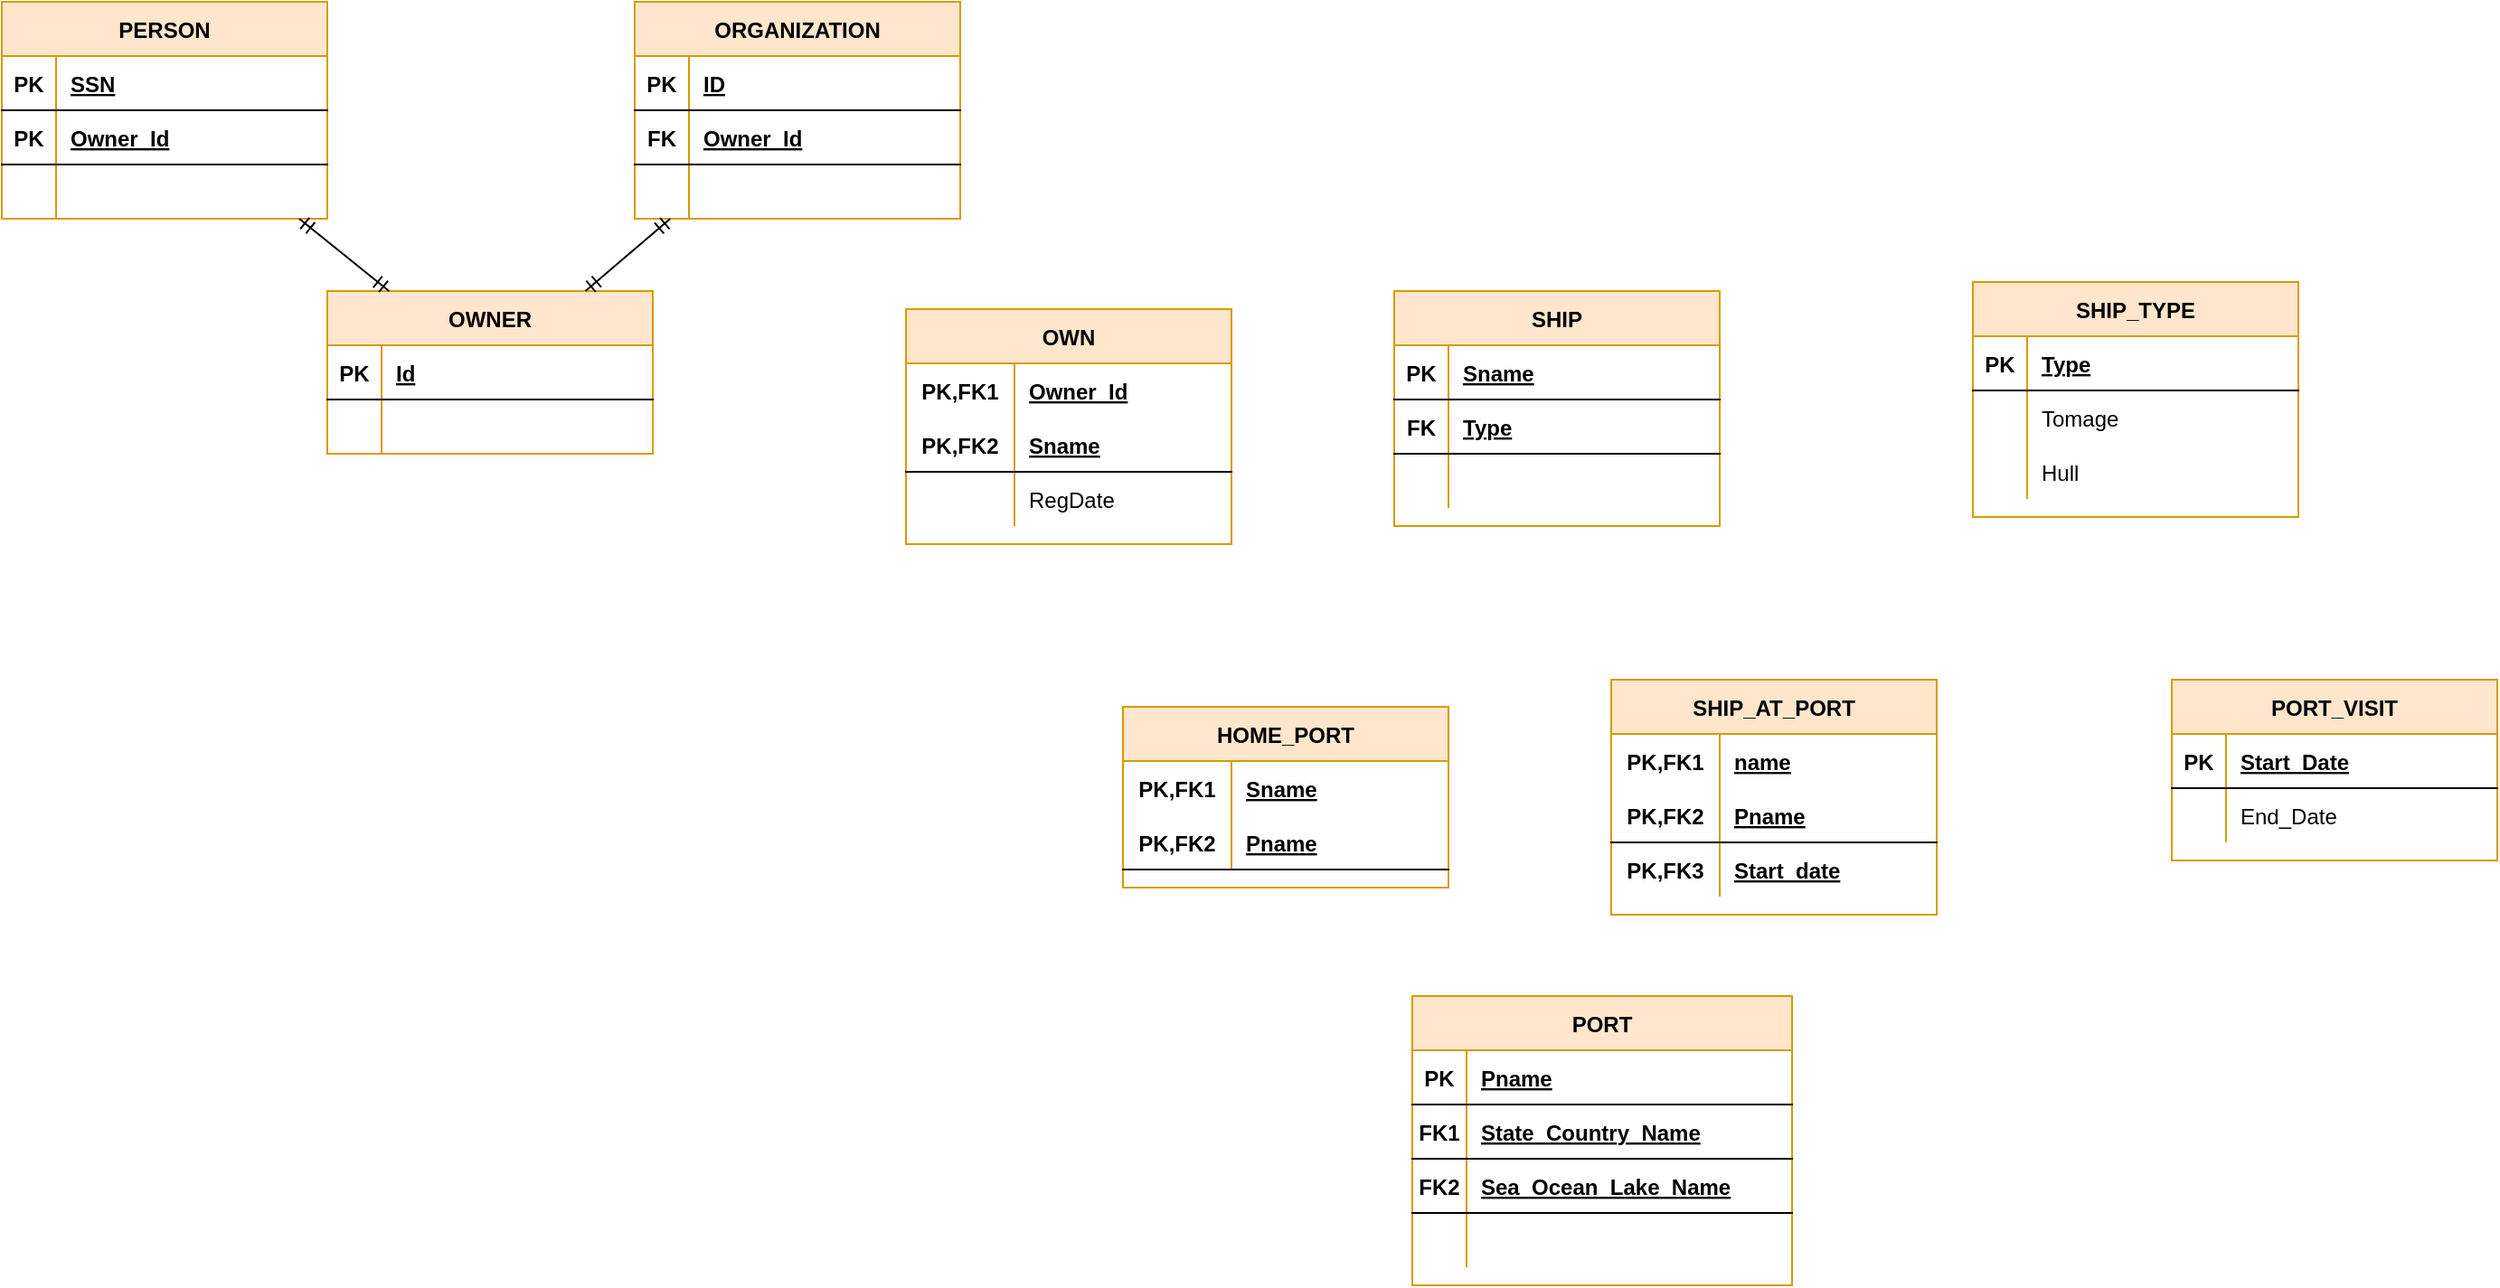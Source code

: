 <mxfile version="13.8.2" type="github">
  <diagram id="R2lEEEUBdFMjLlhIrx00" name="Page-1">
    <mxGraphModel dx="1786" dy="584" grid="1" gridSize="10" guides="1" tooltips="1" connect="1" arrows="1" fold="1" page="1" pageScale="1" pageWidth="850" pageHeight="1100" math="0" shadow="0" extFonts="Permanent Marker^https://fonts.googleapis.com/css?family=Permanent+Marker">
      <root>
        <mxCell id="0" />
        <mxCell id="1" parent="0" />
        <mxCell id="MjoWdNouSPrOJlJ7hSLv-1" value="PERSON" style="shape=table;startSize=30;container=1;collapsible=1;childLayout=tableLayout;fixedRows=1;rowLines=0;fontStyle=1;align=center;resizeLast=1;fillColor=#ffe6cc;strokeColor=#d79b00;" vertex="1" parent="1">
          <mxGeometry x="-130" y="80" width="180" height="120" as="geometry" />
        </mxCell>
        <mxCell id="MjoWdNouSPrOJlJ7hSLv-2" value="" style="shape=partialRectangle;collapsible=0;dropTarget=0;pointerEvents=0;fillColor=none;top=0;left=0;bottom=1;right=0;points=[[0,0.5],[1,0.5]];portConstraint=eastwest;" vertex="1" parent="MjoWdNouSPrOJlJ7hSLv-1">
          <mxGeometry y="30" width="180" height="30" as="geometry" />
        </mxCell>
        <mxCell id="MjoWdNouSPrOJlJ7hSLv-3" value="PK" style="shape=partialRectangle;connectable=0;fillColor=none;top=0;left=0;bottom=0;right=0;fontStyle=1;overflow=hidden;" vertex="1" parent="MjoWdNouSPrOJlJ7hSLv-2">
          <mxGeometry width="30" height="30" as="geometry" />
        </mxCell>
        <mxCell id="MjoWdNouSPrOJlJ7hSLv-4" value="SSN" style="shape=partialRectangle;connectable=0;fillColor=none;top=0;left=0;bottom=0;right=0;align=left;spacingLeft=6;fontStyle=5;overflow=hidden;" vertex="1" parent="MjoWdNouSPrOJlJ7hSLv-2">
          <mxGeometry x="30" width="150" height="30" as="geometry" />
        </mxCell>
        <mxCell id="MjoWdNouSPrOJlJ7hSLv-60" value="" style="shape=partialRectangle;collapsible=0;dropTarget=0;pointerEvents=0;fillColor=none;top=0;left=0;bottom=1;right=0;points=[[0,0.5],[1,0.5]];portConstraint=eastwest;" vertex="1" parent="MjoWdNouSPrOJlJ7hSLv-1">
          <mxGeometry y="60" width="180" height="30" as="geometry" />
        </mxCell>
        <mxCell id="MjoWdNouSPrOJlJ7hSLv-61" value="PK" style="shape=partialRectangle;connectable=0;fillColor=none;top=0;left=0;bottom=0;right=0;fontStyle=1;overflow=hidden;" vertex="1" parent="MjoWdNouSPrOJlJ7hSLv-60">
          <mxGeometry width="30" height="30" as="geometry" />
        </mxCell>
        <mxCell id="MjoWdNouSPrOJlJ7hSLv-62" value="Owner_Id" style="shape=partialRectangle;connectable=0;fillColor=none;top=0;left=0;bottom=0;right=0;align=left;spacingLeft=6;fontStyle=5;overflow=hidden;" vertex="1" parent="MjoWdNouSPrOJlJ7hSLv-60">
          <mxGeometry x="30" width="150" height="30" as="geometry" />
        </mxCell>
        <mxCell id="MjoWdNouSPrOJlJ7hSLv-5" value="" style="shape=partialRectangle;collapsible=0;dropTarget=0;pointerEvents=0;fillColor=none;top=0;left=0;bottom=0;right=0;points=[[0,0.5],[1,0.5]];portConstraint=eastwest;" vertex="1" parent="MjoWdNouSPrOJlJ7hSLv-1">
          <mxGeometry y="90" width="180" height="30" as="geometry" />
        </mxCell>
        <mxCell id="MjoWdNouSPrOJlJ7hSLv-6" value="" style="shape=partialRectangle;connectable=0;fillColor=none;top=0;left=0;bottom=0;right=0;editable=1;overflow=hidden;" vertex="1" parent="MjoWdNouSPrOJlJ7hSLv-5">
          <mxGeometry width="30" height="30" as="geometry" />
        </mxCell>
        <mxCell id="MjoWdNouSPrOJlJ7hSLv-7" value="" style="shape=partialRectangle;connectable=0;fillColor=none;top=0;left=0;bottom=0;right=0;align=left;spacingLeft=6;overflow=hidden;" vertex="1" parent="MjoWdNouSPrOJlJ7hSLv-5">
          <mxGeometry x="30" width="150" height="30" as="geometry" />
        </mxCell>
        <mxCell id="MjoWdNouSPrOJlJ7hSLv-17" value="ORGANIZATION" style="shape=table;startSize=30;container=1;collapsible=1;childLayout=tableLayout;fixedRows=1;rowLines=0;fontStyle=1;align=center;resizeLast=1;fillColor=#ffe6cc;strokeColor=#d79b00;" vertex="1" parent="1">
          <mxGeometry x="220" y="80" width="180" height="120" as="geometry" />
        </mxCell>
        <mxCell id="MjoWdNouSPrOJlJ7hSLv-18" value="" style="shape=partialRectangle;collapsible=0;dropTarget=0;pointerEvents=0;fillColor=none;top=0;left=0;bottom=1;right=0;points=[[0,0.5],[1,0.5]];portConstraint=eastwest;" vertex="1" parent="MjoWdNouSPrOJlJ7hSLv-17">
          <mxGeometry y="30" width="180" height="30" as="geometry" />
        </mxCell>
        <mxCell id="MjoWdNouSPrOJlJ7hSLv-19" value="PK" style="shape=partialRectangle;connectable=0;fillColor=none;top=0;left=0;bottom=0;right=0;fontStyle=1;overflow=hidden;" vertex="1" parent="MjoWdNouSPrOJlJ7hSLv-18">
          <mxGeometry width="30" height="30" as="geometry" />
        </mxCell>
        <mxCell id="MjoWdNouSPrOJlJ7hSLv-20" value="ID" style="shape=partialRectangle;connectable=0;fillColor=none;top=0;left=0;bottom=0;right=0;align=left;spacingLeft=6;fontStyle=5;overflow=hidden;" vertex="1" parent="MjoWdNouSPrOJlJ7hSLv-18">
          <mxGeometry x="30" width="150" height="30" as="geometry" />
        </mxCell>
        <mxCell id="MjoWdNouSPrOJlJ7hSLv-63" value="" style="shape=partialRectangle;collapsible=0;dropTarget=0;pointerEvents=0;fillColor=none;top=0;left=0;bottom=1;right=0;points=[[0,0.5],[1,0.5]];portConstraint=eastwest;" vertex="1" parent="MjoWdNouSPrOJlJ7hSLv-17">
          <mxGeometry y="60" width="180" height="30" as="geometry" />
        </mxCell>
        <mxCell id="MjoWdNouSPrOJlJ7hSLv-64" value="FK" style="shape=partialRectangle;connectable=0;fillColor=none;top=0;left=0;bottom=0;right=0;fontStyle=1;overflow=hidden;" vertex="1" parent="MjoWdNouSPrOJlJ7hSLv-63">
          <mxGeometry width="30" height="30" as="geometry" />
        </mxCell>
        <mxCell id="MjoWdNouSPrOJlJ7hSLv-65" value="Owner_Id" style="shape=partialRectangle;connectable=0;fillColor=none;top=0;left=0;bottom=0;right=0;align=left;spacingLeft=6;fontStyle=5;overflow=hidden;" vertex="1" parent="MjoWdNouSPrOJlJ7hSLv-63">
          <mxGeometry x="30" width="150" height="30" as="geometry" />
        </mxCell>
        <mxCell id="MjoWdNouSPrOJlJ7hSLv-21" value="" style="shape=partialRectangle;collapsible=0;dropTarget=0;pointerEvents=0;fillColor=none;top=0;left=0;bottom=0;right=0;points=[[0,0.5],[1,0.5]];portConstraint=eastwest;" vertex="1" parent="MjoWdNouSPrOJlJ7hSLv-17">
          <mxGeometry y="90" width="180" height="30" as="geometry" />
        </mxCell>
        <mxCell id="MjoWdNouSPrOJlJ7hSLv-22" value="" style="shape=partialRectangle;connectable=0;fillColor=none;top=0;left=0;bottom=0;right=0;editable=1;overflow=hidden;" vertex="1" parent="MjoWdNouSPrOJlJ7hSLv-21">
          <mxGeometry width="30" height="30" as="geometry" />
        </mxCell>
        <mxCell id="MjoWdNouSPrOJlJ7hSLv-23" value="" style="shape=partialRectangle;connectable=0;fillColor=none;top=0;left=0;bottom=0;right=0;align=left;spacingLeft=6;overflow=hidden;" vertex="1" parent="MjoWdNouSPrOJlJ7hSLv-21">
          <mxGeometry x="30" width="150" height="30" as="geometry" />
        </mxCell>
        <mxCell id="MjoWdNouSPrOJlJ7hSLv-24" value="OWNER" style="shape=table;startSize=30;container=1;collapsible=1;childLayout=tableLayout;fixedRows=1;rowLines=0;fontStyle=1;align=center;resizeLast=1;fillColor=#ffe6cc;strokeColor=#d79b00;" vertex="1" parent="1">
          <mxGeometry x="50" y="240" width="180" height="90" as="geometry" />
        </mxCell>
        <mxCell id="MjoWdNouSPrOJlJ7hSLv-25" value="" style="shape=partialRectangle;collapsible=0;dropTarget=0;pointerEvents=0;fillColor=none;top=0;left=0;bottom=1;right=0;points=[[0,0.5],[1,0.5]];portConstraint=eastwest;" vertex="1" parent="MjoWdNouSPrOJlJ7hSLv-24">
          <mxGeometry y="30" width="180" height="30" as="geometry" />
        </mxCell>
        <mxCell id="MjoWdNouSPrOJlJ7hSLv-26" value="PK" style="shape=partialRectangle;connectable=0;fillColor=none;top=0;left=0;bottom=0;right=0;fontStyle=1;overflow=hidden;" vertex="1" parent="MjoWdNouSPrOJlJ7hSLv-25">
          <mxGeometry width="30" height="30" as="geometry" />
        </mxCell>
        <mxCell id="MjoWdNouSPrOJlJ7hSLv-27" value="Id" style="shape=partialRectangle;connectable=0;fillColor=none;top=0;left=0;bottom=0;right=0;align=left;spacingLeft=6;fontStyle=5;overflow=hidden;" vertex="1" parent="MjoWdNouSPrOJlJ7hSLv-25">
          <mxGeometry x="30" width="150" height="30" as="geometry" />
        </mxCell>
        <mxCell id="MjoWdNouSPrOJlJ7hSLv-28" value="" style="shape=partialRectangle;collapsible=0;dropTarget=0;pointerEvents=0;fillColor=none;top=0;left=0;bottom=0;right=0;points=[[0,0.5],[1,0.5]];portConstraint=eastwest;" vertex="1" parent="MjoWdNouSPrOJlJ7hSLv-24">
          <mxGeometry y="60" width="180" height="30" as="geometry" />
        </mxCell>
        <mxCell id="MjoWdNouSPrOJlJ7hSLv-29" value="" style="shape=partialRectangle;connectable=0;fillColor=none;top=0;left=0;bottom=0;right=0;editable=1;overflow=hidden;" vertex="1" parent="MjoWdNouSPrOJlJ7hSLv-28">
          <mxGeometry width="30" height="30" as="geometry" />
        </mxCell>
        <mxCell id="MjoWdNouSPrOJlJ7hSLv-30" value="" style="shape=partialRectangle;connectable=0;fillColor=none;top=0;left=0;bottom=0;right=0;align=left;spacingLeft=6;overflow=hidden;" vertex="1" parent="MjoWdNouSPrOJlJ7hSLv-28">
          <mxGeometry x="30" width="150" height="30" as="geometry" />
        </mxCell>
        <mxCell id="MjoWdNouSPrOJlJ7hSLv-44" value="OWN" style="shape=table;startSize=30;container=1;collapsible=1;childLayout=tableLayout;fixedRows=1;rowLines=0;fontStyle=1;align=center;resizeLast=1;strokeColor=#d79b00;fillColor=#ffe6cc;" vertex="1" parent="1">
          <mxGeometry x="370" y="250" width="180" height="130" as="geometry" />
        </mxCell>
        <mxCell id="MjoWdNouSPrOJlJ7hSLv-45" value="" style="shape=partialRectangle;collapsible=0;dropTarget=0;pointerEvents=0;fillColor=none;top=0;left=0;bottom=0;right=0;points=[[0,0.5],[1,0.5]];portConstraint=eastwest;" vertex="1" parent="MjoWdNouSPrOJlJ7hSLv-44">
          <mxGeometry y="30" width="180" height="30" as="geometry" />
        </mxCell>
        <mxCell id="MjoWdNouSPrOJlJ7hSLv-46" value="PK,FK1" style="shape=partialRectangle;connectable=0;fillColor=none;top=0;left=0;bottom=0;right=0;fontStyle=1;overflow=hidden;" vertex="1" parent="MjoWdNouSPrOJlJ7hSLv-45">
          <mxGeometry width="60" height="30" as="geometry" />
        </mxCell>
        <mxCell id="MjoWdNouSPrOJlJ7hSLv-47" value="Owner_Id" style="shape=partialRectangle;connectable=0;fillColor=none;top=0;left=0;bottom=0;right=0;align=left;spacingLeft=6;fontStyle=5;overflow=hidden;" vertex="1" parent="MjoWdNouSPrOJlJ7hSLv-45">
          <mxGeometry x="60" width="120" height="30" as="geometry" />
        </mxCell>
        <mxCell id="MjoWdNouSPrOJlJ7hSLv-48" value="" style="shape=partialRectangle;collapsible=0;dropTarget=0;pointerEvents=0;fillColor=none;top=0;left=0;bottom=1;right=0;points=[[0,0.5],[1,0.5]];portConstraint=eastwest;" vertex="1" parent="MjoWdNouSPrOJlJ7hSLv-44">
          <mxGeometry y="60" width="180" height="30" as="geometry" />
        </mxCell>
        <mxCell id="MjoWdNouSPrOJlJ7hSLv-49" value="PK,FK2" style="shape=partialRectangle;connectable=0;fillColor=none;top=0;left=0;bottom=0;right=0;fontStyle=1;overflow=hidden;" vertex="1" parent="MjoWdNouSPrOJlJ7hSLv-48">
          <mxGeometry width="60" height="30" as="geometry" />
        </mxCell>
        <mxCell id="MjoWdNouSPrOJlJ7hSLv-50" value="Sname" style="shape=partialRectangle;connectable=0;fillColor=none;top=0;left=0;bottom=0;right=0;align=left;spacingLeft=6;fontStyle=5;overflow=hidden;" vertex="1" parent="MjoWdNouSPrOJlJ7hSLv-48">
          <mxGeometry x="60" width="120" height="30" as="geometry" />
        </mxCell>
        <mxCell id="MjoWdNouSPrOJlJ7hSLv-54" value="" style="shape=partialRectangle;collapsible=0;dropTarget=0;pointerEvents=0;fillColor=none;top=0;left=0;bottom=0;right=0;points=[[0,0.5],[1,0.5]];portConstraint=eastwest;" vertex="1" parent="MjoWdNouSPrOJlJ7hSLv-44">
          <mxGeometry y="90" width="180" height="30" as="geometry" />
        </mxCell>
        <mxCell id="MjoWdNouSPrOJlJ7hSLv-55" value="" style="shape=partialRectangle;connectable=0;fillColor=none;top=0;left=0;bottom=0;right=0;editable=1;overflow=hidden;" vertex="1" parent="MjoWdNouSPrOJlJ7hSLv-54">
          <mxGeometry width="60" height="30" as="geometry" />
        </mxCell>
        <mxCell id="MjoWdNouSPrOJlJ7hSLv-56" value="RegDate" style="shape=partialRectangle;connectable=0;fillColor=none;top=0;left=0;bottom=0;right=0;align=left;spacingLeft=6;overflow=hidden;" vertex="1" parent="MjoWdNouSPrOJlJ7hSLv-54">
          <mxGeometry x="60" width="120" height="30" as="geometry" />
        </mxCell>
        <mxCell id="MjoWdNouSPrOJlJ7hSLv-76" value="SHIP" style="shape=table;startSize=30;container=1;collapsible=1;childLayout=tableLayout;fixedRows=1;rowLines=0;fontStyle=1;align=center;resizeLast=1;strokeColor=#d79b00;fillColor=#ffe6cc;" vertex="1" parent="1">
          <mxGeometry x="640" y="240" width="180" height="130" as="geometry" />
        </mxCell>
        <mxCell id="MjoWdNouSPrOJlJ7hSLv-77" value="" style="shape=partialRectangle;collapsible=0;dropTarget=0;pointerEvents=0;fillColor=none;top=0;left=0;bottom=1;right=0;points=[[0,0.5],[1,0.5]];portConstraint=eastwest;" vertex="1" parent="MjoWdNouSPrOJlJ7hSLv-76">
          <mxGeometry y="30" width="180" height="30" as="geometry" />
        </mxCell>
        <mxCell id="MjoWdNouSPrOJlJ7hSLv-78" value="PK" style="shape=partialRectangle;connectable=0;fillColor=none;top=0;left=0;bottom=0;right=0;fontStyle=1;overflow=hidden;" vertex="1" parent="MjoWdNouSPrOJlJ7hSLv-77">
          <mxGeometry width="30" height="30" as="geometry" />
        </mxCell>
        <mxCell id="MjoWdNouSPrOJlJ7hSLv-79" value="Sname" style="shape=partialRectangle;connectable=0;fillColor=none;top=0;left=0;bottom=0;right=0;align=left;spacingLeft=6;fontStyle=5;overflow=hidden;" vertex="1" parent="MjoWdNouSPrOJlJ7hSLv-77">
          <mxGeometry x="30" width="150" height="30" as="geometry" />
        </mxCell>
        <mxCell id="MjoWdNouSPrOJlJ7hSLv-170" value="" style="shape=partialRectangle;collapsible=0;dropTarget=0;pointerEvents=0;fillColor=none;top=0;left=0;bottom=1;right=0;points=[[0,0.5],[1,0.5]];portConstraint=eastwest;" vertex="1" parent="MjoWdNouSPrOJlJ7hSLv-76">
          <mxGeometry y="60" width="180" height="30" as="geometry" />
        </mxCell>
        <mxCell id="MjoWdNouSPrOJlJ7hSLv-171" value="FK" style="shape=partialRectangle;connectable=0;fillColor=none;top=0;left=0;bottom=0;right=0;fontStyle=1;overflow=hidden;" vertex="1" parent="MjoWdNouSPrOJlJ7hSLv-170">
          <mxGeometry width="30" height="30" as="geometry" />
        </mxCell>
        <mxCell id="MjoWdNouSPrOJlJ7hSLv-172" value="Type" style="shape=partialRectangle;connectable=0;fillColor=none;top=0;left=0;bottom=0;right=0;align=left;spacingLeft=6;fontStyle=5;overflow=hidden;" vertex="1" parent="MjoWdNouSPrOJlJ7hSLv-170">
          <mxGeometry x="30" width="150" height="30" as="geometry" />
        </mxCell>
        <mxCell id="MjoWdNouSPrOJlJ7hSLv-80" value="" style="shape=partialRectangle;collapsible=0;dropTarget=0;pointerEvents=0;fillColor=none;top=0;left=0;bottom=0;right=0;points=[[0,0.5],[1,0.5]];portConstraint=eastwest;" vertex="1" parent="MjoWdNouSPrOJlJ7hSLv-76">
          <mxGeometry y="90" width="180" height="30" as="geometry" />
        </mxCell>
        <mxCell id="MjoWdNouSPrOJlJ7hSLv-81" value="" style="shape=partialRectangle;connectable=0;fillColor=none;top=0;left=0;bottom=0;right=0;editable=1;overflow=hidden;" vertex="1" parent="MjoWdNouSPrOJlJ7hSLv-80">
          <mxGeometry width="30" height="30" as="geometry" />
        </mxCell>
        <mxCell id="MjoWdNouSPrOJlJ7hSLv-82" value="" style="shape=partialRectangle;connectable=0;fillColor=none;top=0;left=0;bottom=0;right=0;align=left;spacingLeft=6;overflow=hidden;" vertex="1" parent="MjoWdNouSPrOJlJ7hSLv-80">
          <mxGeometry x="30" width="150" height="30" as="geometry" />
        </mxCell>
        <mxCell id="MjoWdNouSPrOJlJ7hSLv-89" value="HOME_PORT" style="shape=table;startSize=30;container=1;collapsible=1;childLayout=tableLayout;fixedRows=1;rowLines=0;fontStyle=1;align=center;resizeLast=1;strokeColor=#d79b00;fillColor=#ffe6cc;" vertex="1" parent="1">
          <mxGeometry x="490" y="470" width="180" height="100" as="geometry" />
        </mxCell>
        <mxCell id="MjoWdNouSPrOJlJ7hSLv-90" value="" style="shape=partialRectangle;collapsible=0;dropTarget=0;pointerEvents=0;fillColor=none;top=0;left=0;bottom=0;right=0;points=[[0,0.5],[1,0.5]];portConstraint=eastwest;" vertex="1" parent="MjoWdNouSPrOJlJ7hSLv-89">
          <mxGeometry y="30" width="180" height="30" as="geometry" />
        </mxCell>
        <mxCell id="MjoWdNouSPrOJlJ7hSLv-91" value="PK,FK1" style="shape=partialRectangle;connectable=0;fillColor=none;top=0;left=0;bottom=0;right=0;fontStyle=1;overflow=hidden;" vertex="1" parent="MjoWdNouSPrOJlJ7hSLv-90">
          <mxGeometry width="60" height="30" as="geometry" />
        </mxCell>
        <mxCell id="MjoWdNouSPrOJlJ7hSLv-92" value="Sname" style="shape=partialRectangle;connectable=0;fillColor=none;top=0;left=0;bottom=0;right=0;align=left;spacingLeft=6;fontStyle=5;overflow=hidden;" vertex="1" parent="MjoWdNouSPrOJlJ7hSLv-90">
          <mxGeometry x="60" width="120" height="30" as="geometry" />
        </mxCell>
        <mxCell id="MjoWdNouSPrOJlJ7hSLv-93" value="" style="shape=partialRectangle;collapsible=0;dropTarget=0;pointerEvents=0;fillColor=none;top=0;left=0;bottom=1;right=0;points=[[0,0.5],[1,0.5]];portConstraint=eastwest;" vertex="1" parent="MjoWdNouSPrOJlJ7hSLv-89">
          <mxGeometry y="60" width="180" height="30" as="geometry" />
        </mxCell>
        <mxCell id="MjoWdNouSPrOJlJ7hSLv-94" value="PK,FK2" style="shape=partialRectangle;connectable=0;fillColor=none;top=0;left=0;bottom=0;right=0;fontStyle=1;overflow=hidden;" vertex="1" parent="MjoWdNouSPrOJlJ7hSLv-93">
          <mxGeometry width="60" height="30" as="geometry" />
        </mxCell>
        <mxCell id="MjoWdNouSPrOJlJ7hSLv-95" value="Pname" style="shape=partialRectangle;connectable=0;fillColor=none;top=0;left=0;bottom=0;right=0;align=left;spacingLeft=6;fontStyle=5;overflow=hidden;" vertex="1" parent="MjoWdNouSPrOJlJ7hSLv-93">
          <mxGeometry x="60" width="120" height="30" as="geometry" />
        </mxCell>
        <mxCell id="MjoWdNouSPrOJlJ7hSLv-102" value="SHIP_AT_PORT" style="shape=table;startSize=30;container=1;collapsible=1;childLayout=tableLayout;fixedRows=1;rowLines=0;fontStyle=1;align=center;resizeLast=1;strokeColor=#d79b00;fillColor=#ffe6cc;" vertex="1" parent="1">
          <mxGeometry x="760" y="455" width="180" height="130" as="geometry" />
        </mxCell>
        <mxCell id="MjoWdNouSPrOJlJ7hSLv-103" value="" style="shape=partialRectangle;collapsible=0;dropTarget=0;pointerEvents=0;fillColor=none;top=0;left=0;bottom=0;right=0;points=[[0,0.5],[1,0.5]];portConstraint=eastwest;" vertex="1" parent="MjoWdNouSPrOJlJ7hSLv-102">
          <mxGeometry y="30" width="180" height="30" as="geometry" />
        </mxCell>
        <mxCell id="MjoWdNouSPrOJlJ7hSLv-104" value="PK,FK1" style="shape=partialRectangle;connectable=0;fillColor=none;top=0;left=0;bottom=0;right=0;fontStyle=1;overflow=hidden;" vertex="1" parent="MjoWdNouSPrOJlJ7hSLv-103">
          <mxGeometry width="60" height="30" as="geometry" />
        </mxCell>
        <mxCell id="MjoWdNouSPrOJlJ7hSLv-105" value="name" style="shape=partialRectangle;connectable=0;fillColor=none;top=0;left=0;bottom=0;right=0;align=left;spacingLeft=6;fontStyle=5;overflow=hidden;" vertex="1" parent="MjoWdNouSPrOJlJ7hSLv-103">
          <mxGeometry x="60" width="120" height="30" as="geometry" />
        </mxCell>
        <mxCell id="MjoWdNouSPrOJlJ7hSLv-106" value="" style="shape=partialRectangle;collapsible=0;dropTarget=0;pointerEvents=0;fillColor=none;top=0;left=0;bottom=1;right=0;points=[[0,0.5],[1,0.5]];portConstraint=eastwest;" vertex="1" parent="MjoWdNouSPrOJlJ7hSLv-102">
          <mxGeometry y="60" width="180" height="30" as="geometry" />
        </mxCell>
        <mxCell id="MjoWdNouSPrOJlJ7hSLv-107" value="PK,FK2" style="shape=partialRectangle;connectable=0;fillColor=none;top=0;left=0;bottom=0;right=0;fontStyle=1;overflow=hidden;" vertex="1" parent="MjoWdNouSPrOJlJ7hSLv-106">
          <mxGeometry width="60" height="30" as="geometry" />
        </mxCell>
        <mxCell id="MjoWdNouSPrOJlJ7hSLv-108" value="Pname" style="shape=partialRectangle;connectable=0;fillColor=none;top=0;left=0;bottom=0;right=0;align=left;spacingLeft=6;fontStyle=5;overflow=hidden;" vertex="1" parent="MjoWdNouSPrOJlJ7hSLv-106">
          <mxGeometry x="60" width="120" height="30" as="geometry" />
        </mxCell>
        <mxCell id="MjoWdNouSPrOJlJ7hSLv-115" value="" style="shape=partialRectangle;collapsible=0;dropTarget=0;pointerEvents=0;fillColor=none;top=0;left=0;bottom=0;right=0;points=[[0,0.5],[1,0.5]];portConstraint=eastwest;" vertex="1" parent="MjoWdNouSPrOJlJ7hSLv-102">
          <mxGeometry y="90" width="180" height="30" as="geometry" />
        </mxCell>
        <mxCell id="MjoWdNouSPrOJlJ7hSLv-116" value="PK,FK3" style="shape=partialRectangle;connectable=0;fillColor=none;top=0;left=0;bottom=0;right=0;fontStyle=1;overflow=hidden;" vertex="1" parent="MjoWdNouSPrOJlJ7hSLv-115">
          <mxGeometry width="60" height="30" as="geometry" />
        </mxCell>
        <mxCell id="MjoWdNouSPrOJlJ7hSLv-117" value="Start_date" style="shape=partialRectangle;connectable=0;fillColor=none;top=0;left=0;bottom=0;right=0;align=left;spacingLeft=6;fontStyle=5;overflow=hidden;" vertex="1" parent="MjoWdNouSPrOJlJ7hSLv-115">
          <mxGeometry x="60" width="120" height="30" as="geometry" />
        </mxCell>
        <mxCell id="MjoWdNouSPrOJlJ7hSLv-131" value="PORT" style="shape=table;startSize=30;container=1;collapsible=1;childLayout=tableLayout;fixedRows=1;rowLines=0;fontStyle=1;align=center;resizeLast=1;strokeColor=#d79b00;fillColor=#ffe6cc;" vertex="1" parent="1">
          <mxGeometry x="650" y="630" width="210" height="160" as="geometry" />
        </mxCell>
        <mxCell id="MjoWdNouSPrOJlJ7hSLv-132" value="" style="shape=partialRectangle;collapsible=0;dropTarget=0;pointerEvents=0;fillColor=none;top=0;left=0;bottom=1;right=0;points=[[0,0.5],[1,0.5]];portConstraint=eastwest;" vertex="1" parent="MjoWdNouSPrOJlJ7hSLv-131">
          <mxGeometry y="30" width="210" height="30" as="geometry" />
        </mxCell>
        <mxCell id="MjoWdNouSPrOJlJ7hSLv-133" value="PK" style="shape=partialRectangle;connectable=0;fillColor=none;top=0;left=0;bottom=0;right=0;fontStyle=1;overflow=hidden;" vertex="1" parent="MjoWdNouSPrOJlJ7hSLv-132">
          <mxGeometry width="30" height="30" as="geometry" />
        </mxCell>
        <mxCell id="MjoWdNouSPrOJlJ7hSLv-134" value="Pname" style="shape=partialRectangle;connectable=0;fillColor=none;top=0;left=0;bottom=0;right=0;align=left;spacingLeft=6;fontStyle=5;overflow=hidden;" vertex="1" parent="MjoWdNouSPrOJlJ7hSLv-132">
          <mxGeometry x="30" width="180" height="30" as="geometry" />
        </mxCell>
        <mxCell id="MjoWdNouSPrOJlJ7hSLv-144" value="" style="shape=partialRectangle;collapsible=0;dropTarget=0;pointerEvents=0;fillColor=none;top=0;left=0;bottom=1;right=0;points=[[0,0.5],[1,0.5]];portConstraint=eastwest;" vertex="1" parent="MjoWdNouSPrOJlJ7hSLv-131">
          <mxGeometry y="60" width="210" height="30" as="geometry" />
        </mxCell>
        <mxCell id="MjoWdNouSPrOJlJ7hSLv-145" value="FK1" style="shape=partialRectangle;connectable=0;fillColor=none;top=0;left=0;bottom=0;right=0;fontStyle=1;overflow=hidden;" vertex="1" parent="MjoWdNouSPrOJlJ7hSLv-144">
          <mxGeometry width="30" height="30" as="geometry" />
        </mxCell>
        <mxCell id="MjoWdNouSPrOJlJ7hSLv-146" value="State_Country_Name" style="shape=partialRectangle;connectable=0;fillColor=none;top=0;left=0;bottom=0;right=0;align=left;spacingLeft=6;fontStyle=5;overflow=hidden;" vertex="1" parent="MjoWdNouSPrOJlJ7hSLv-144">
          <mxGeometry x="30" width="180" height="30" as="geometry" />
        </mxCell>
        <mxCell id="MjoWdNouSPrOJlJ7hSLv-147" value="" style="shape=partialRectangle;collapsible=0;dropTarget=0;pointerEvents=0;fillColor=none;top=0;left=0;bottom=1;right=0;points=[[0,0.5],[1,0.5]];portConstraint=eastwest;" vertex="1" parent="MjoWdNouSPrOJlJ7hSLv-131">
          <mxGeometry y="90" width="210" height="30" as="geometry" />
        </mxCell>
        <mxCell id="MjoWdNouSPrOJlJ7hSLv-148" value="FK2" style="shape=partialRectangle;connectable=0;fillColor=none;top=0;left=0;bottom=0;right=0;fontStyle=1;overflow=hidden;" vertex="1" parent="MjoWdNouSPrOJlJ7hSLv-147">
          <mxGeometry width="30" height="30" as="geometry" />
        </mxCell>
        <mxCell id="MjoWdNouSPrOJlJ7hSLv-149" value="Sea_Ocean_Lake_Name" style="shape=partialRectangle;connectable=0;fillColor=none;top=0;left=0;bottom=0;right=0;align=left;spacingLeft=6;fontStyle=5;overflow=hidden;" vertex="1" parent="MjoWdNouSPrOJlJ7hSLv-147">
          <mxGeometry x="30" width="180" height="30" as="geometry" />
        </mxCell>
        <mxCell id="MjoWdNouSPrOJlJ7hSLv-135" value="" style="shape=partialRectangle;collapsible=0;dropTarget=0;pointerEvents=0;fillColor=none;top=0;left=0;bottom=0;right=0;points=[[0,0.5],[1,0.5]];portConstraint=eastwest;" vertex="1" parent="MjoWdNouSPrOJlJ7hSLv-131">
          <mxGeometry y="120" width="210" height="30" as="geometry" />
        </mxCell>
        <mxCell id="MjoWdNouSPrOJlJ7hSLv-136" value="" style="shape=partialRectangle;connectable=0;fillColor=none;top=0;left=0;bottom=0;right=0;editable=1;overflow=hidden;" vertex="1" parent="MjoWdNouSPrOJlJ7hSLv-135">
          <mxGeometry width="30" height="30" as="geometry" />
        </mxCell>
        <mxCell id="MjoWdNouSPrOJlJ7hSLv-137" value="" style="shape=partialRectangle;connectable=0;fillColor=none;top=0;left=0;bottom=0;right=0;align=left;spacingLeft=6;overflow=hidden;" vertex="1" parent="MjoWdNouSPrOJlJ7hSLv-135">
          <mxGeometry x="30" width="180" height="30" as="geometry" />
        </mxCell>
        <mxCell id="MjoWdNouSPrOJlJ7hSLv-150" value="PORT_VISIT" style="shape=table;startSize=30;container=1;collapsible=1;childLayout=tableLayout;fixedRows=1;rowLines=0;fontStyle=1;align=center;resizeLast=1;strokeColor=#d79b00;fillColor=#ffe6cc;" vertex="1" parent="1">
          <mxGeometry x="1070" y="455" width="180" height="100" as="geometry" />
        </mxCell>
        <mxCell id="MjoWdNouSPrOJlJ7hSLv-151" value="" style="shape=partialRectangle;collapsible=0;dropTarget=0;pointerEvents=0;fillColor=none;top=0;left=0;bottom=1;right=0;points=[[0,0.5],[1,0.5]];portConstraint=eastwest;" vertex="1" parent="MjoWdNouSPrOJlJ7hSLv-150">
          <mxGeometry y="30" width="180" height="30" as="geometry" />
        </mxCell>
        <mxCell id="MjoWdNouSPrOJlJ7hSLv-152" value="PK" style="shape=partialRectangle;connectable=0;fillColor=none;top=0;left=0;bottom=0;right=0;fontStyle=1;overflow=hidden;" vertex="1" parent="MjoWdNouSPrOJlJ7hSLv-151">
          <mxGeometry width="30" height="30" as="geometry" />
        </mxCell>
        <mxCell id="MjoWdNouSPrOJlJ7hSLv-153" value="Start_Date" style="shape=partialRectangle;connectable=0;fillColor=none;top=0;left=0;bottom=0;right=0;align=left;spacingLeft=6;fontStyle=5;overflow=hidden;" vertex="1" parent="MjoWdNouSPrOJlJ7hSLv-151">
          <mxGeometry x="30" width="150" height="30" as="geometry" />
        </mxCell>
        <mxCell id="MjoWdNouSPrOJlJ7hSLv-154" value="" style="shape=partialRectangle;collapsible=0;dropTarget=0;pointerEvents=0;fillColor=none;top=0;left=0;bottom=0;right=0;points=[[0,0.5],[1,0.5]];portConstraint=eastwest;" vertex="1" parent="MjoWdNouSPrOJlJ7hSLv-150">
          <mxGeometry y="60" width="180" height="30" as="geometry" />
        </mxCell>
        <mxCell id="MjoWdNouSPrOJlJ7hSLv-155" value="" style="shape=partialRectangle;connectable=0;fillColor=none;top=0;left=0;bottom=0;right=0;editable=1;overflow=hidden;" vertex="1" parent="MjoWdNouSPrOJlJ7hSLv-154">
          <mxGeometry width="30" height="30" as="geometry" />
        </mxCell>
        <mxCell id="MjoWdNouSPrOJlJ7hSLv-156" value="End_Date" style="shape=partialRectangle;connectable=0;fillColor=none;top=0;left=0;bottom=0;right=0;align=left;spacingLeft=6;overflow=hidden;" vertex="1" parent="MjoWdNouSPrOJlJ7hSLv-154">
          <mxGeometry x="30" width="150" height="30" as="geometry" />
        </mxCell>
        <mxCell id="MjoWdNouSPrOJlJ7hSLv-165" value="" style="fontSize=12;html=1;endArrow=ERmandOne;startArrow=ERmandOne;" edge="1" parent="1" source="MjoWdNouSPrOJlJ7hSLv-24" target="MjoWdNouSPrOJlJ7hSLv-1">
          <mxGeometry width="100" height="100" relative="1" as="geometry">
            <mxPoint x="-140" y="360" as="sourcePoint" />
            <mxPoint x="-40" y="260" as="targetPoint" />
          </mxGeometry>
        </mxCell>
        <mxCell id="MjoWdNouSPrOJlJ7hSLv-166" value="" style="fontSize=12;html=1;endArrow=ERmandOne;startArrow=ERmandOne;" edge="1" parent="1" source="MjoWdNouSPrOJlJ7hSLv-24" target="MjoWdNouSPrOJlJ7hSLv-17">
          <mxGeometry width="100" height="100" relative="1" as="geometry">
            <mxPoint x="94.138" y="250" as="sourcePoint" />
            <mxPoint x="44.483" y="210" as="targetPoint" />
          </mxGeometry>
        </mxCell>
        <mxCell id="MjoWdNouSPrOJlJ7hSLv-173" value="SHIP_TYPE" style="shape=table;startSize=30;container=1;collapsible=1;childLayout=tableLayout;fixedRows=1;rowLines=0;fontStyle=1;align=center;resizeLast=1;strokeColor=#d79b00;fillColor=#ffe6cc;" vertex="1" parent="1">
          <mxGeometry x="960" y="235" width="180" height="130" as="geometry" />
        </mxCell>
        <mxCell id="MjoWdNouSPrOJlJ7hSLv-174" value="" style="shape=partialRectangle;collapsible=0;dropTarget=0;pointerEvents=0;fillColor=none;top=0;left=0;bottom=1;right=0;points=[[0,0.5],[1,0.5]];portConstraint=eastwest;" vertex="1" parent="MjoWdNouSPrOJlJ7hSLv-173">
          <mxGeometry y="30" width="180" height="30" as="geometry" />
        </mxCell>
        <mxCell id="MjoWdNouSPrOJlJ7hSLv-175" value="PK" style="shape=partialRectangle;connectable=0;fillColor=none;top=0;left=0;bottom=0;right=0;fontStyle=1;overflow=hidden;" vertex="1" parent="MjoWdNouSPrOJlJ7hSLv-174">
          <mxGeometry width="30" height="30" as="geometry" />
        </mxCell>
        <mxCell id="MjoWdNouSPrOJlJ7hSLv-176" value="Type" style="shape=partialRectangle;connectable=0;fillColor=none;top=0;left=0;bottom=0;right=0;align=left;spacingLeft=6;fontStyle=5;overflow=hidden;" vertex="1" parent="MjoWdNouSPrOJlJ7hSLv-174">
          <mxGeometry x="30" width="150" height="30" as="geometry" />
        </mxCell>
        <mxCell id="MjoWdNouSPrOJlJ7hSLv-177" value="" style="shape=partialRectangle;collapsible=0;dropTarget=0;pointerEvents=0;fillColor=none;top=0;left=0;bottom=0;right=0;points=[[0,0.5],[1,0.5]];portConstraint=eastwest;" vertex="1" parent="MjoWdNouSPrOJlJ7hSLv-173">
          <mxGeometry y="60" width="180" height="30" as="geometry" />
        </mxCell>
        <mxCell id="MjoWdNouSPrOJlJ7hSLv-178" value="" style="shape=partialRectangle;connectable=0;fillColor=none;top=0;left=0;bottom=0;right=0;editable=1;overflow=hidden;" vertex="1" parent="MjoWdNouSPrOJlJ7hSLv-177">
          <mxGeometry width="30" height="30" as="geometry" />
        </mxCell>
        <mxCell id="MjoWdNouSPrOJlJ7hSLv-179" value="Tomage" style="shape=partialRectangle;connectable=0;fillColor=none;top=0;left=0;bottom=0;right=0;align=left;spacingLeft=6;overflow=hidden;" vertex="1" parent="MjoWdNouSPrOJlJ7hSLv-177">
          <mxGeometry x="30" width="150" height="30" as="geometry" />
        </mxCell>
        <mxCell id="MjoWdNouSPrOJlJ7hSLv-180" value="" style="shape=partialRectangle;collapsible=0;dropTarget=0;pointerEvents=0;fillColor=none;top=0;left=0;bottom=0;right=0;points=[[0,0.5],[1,0.5]];portConstraint=eastwest;" vertex="1" parent="MjoWdNouSPrOJlJ7hSLv-173">
          <mxGeometry y="90" width="180" height="30" as="geometry" />
        </mxCell>
        <mxCell id="MjoWdNouSPrOJlJ7hSLv-181" value="" style="shape=partialRectangle;connectable=0;fillColor=none;top=0;left=0;bottom=0;right=0;editable=1;overflow=hidden;" vertex="1" parent="MjoWdNouSPrOJlJ7hSLv-180">
          <mxGeometry width="30" height="30" as="geometry" />
        </mxCell>
        <mxCell id="MjoWdNouSPrOJlJ7hSLv-182" value="Hull" style="shape=partialRectangle;connectable=0;fillColor=none;top=0;left=0;bottom=0;right=0;align=left;spacingLeft=6;overflow=hidden;" vertex="1" parent="MjoWdNouSPrOJlJ7hSLv-180">
          <mxGeometry x="30" width="150" height="30" as="geometry" />
        </mxCell>
      </root>
    </mxGraphModel>
  </diagram>
</mxfile>
